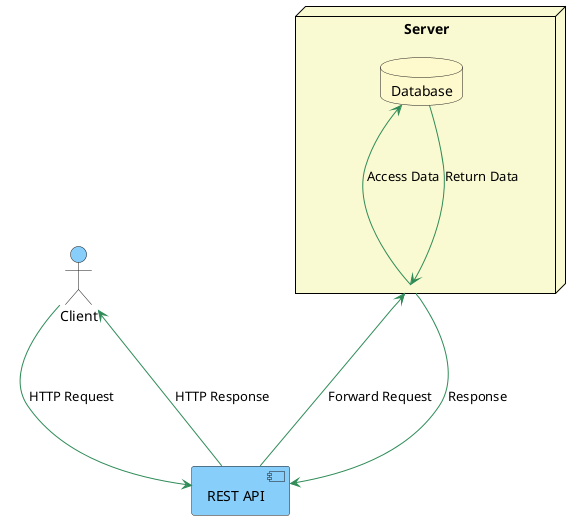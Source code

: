 @startuml
skinparam actorBackgroundColor LightSkyBlue
skinparam databaseBackgroundColor LemonChiffon
skinparam nodeBackgroundColor LightGoldenrodYellow
skinparam componentBackgroundColor LightSkyBlue
skinparam arrowColor SeaGreen
skinparam nodeBorderColor Black

actor Client
component "REST API" as API
node "Server" {
  database "Database"
}

Client -[#SeaGreen]-> API : HTTP Request
API -[#SeaGreen]-> Server : Forward Request
Server -[#SeaGreen]-> Database : Access Data
Database -[#SeaGreen]--> Server : Return Data
Server -[#SeaGreen]--> API : Response
API -[#SeaGreen]--> Client : HTTP Response

@enduml
